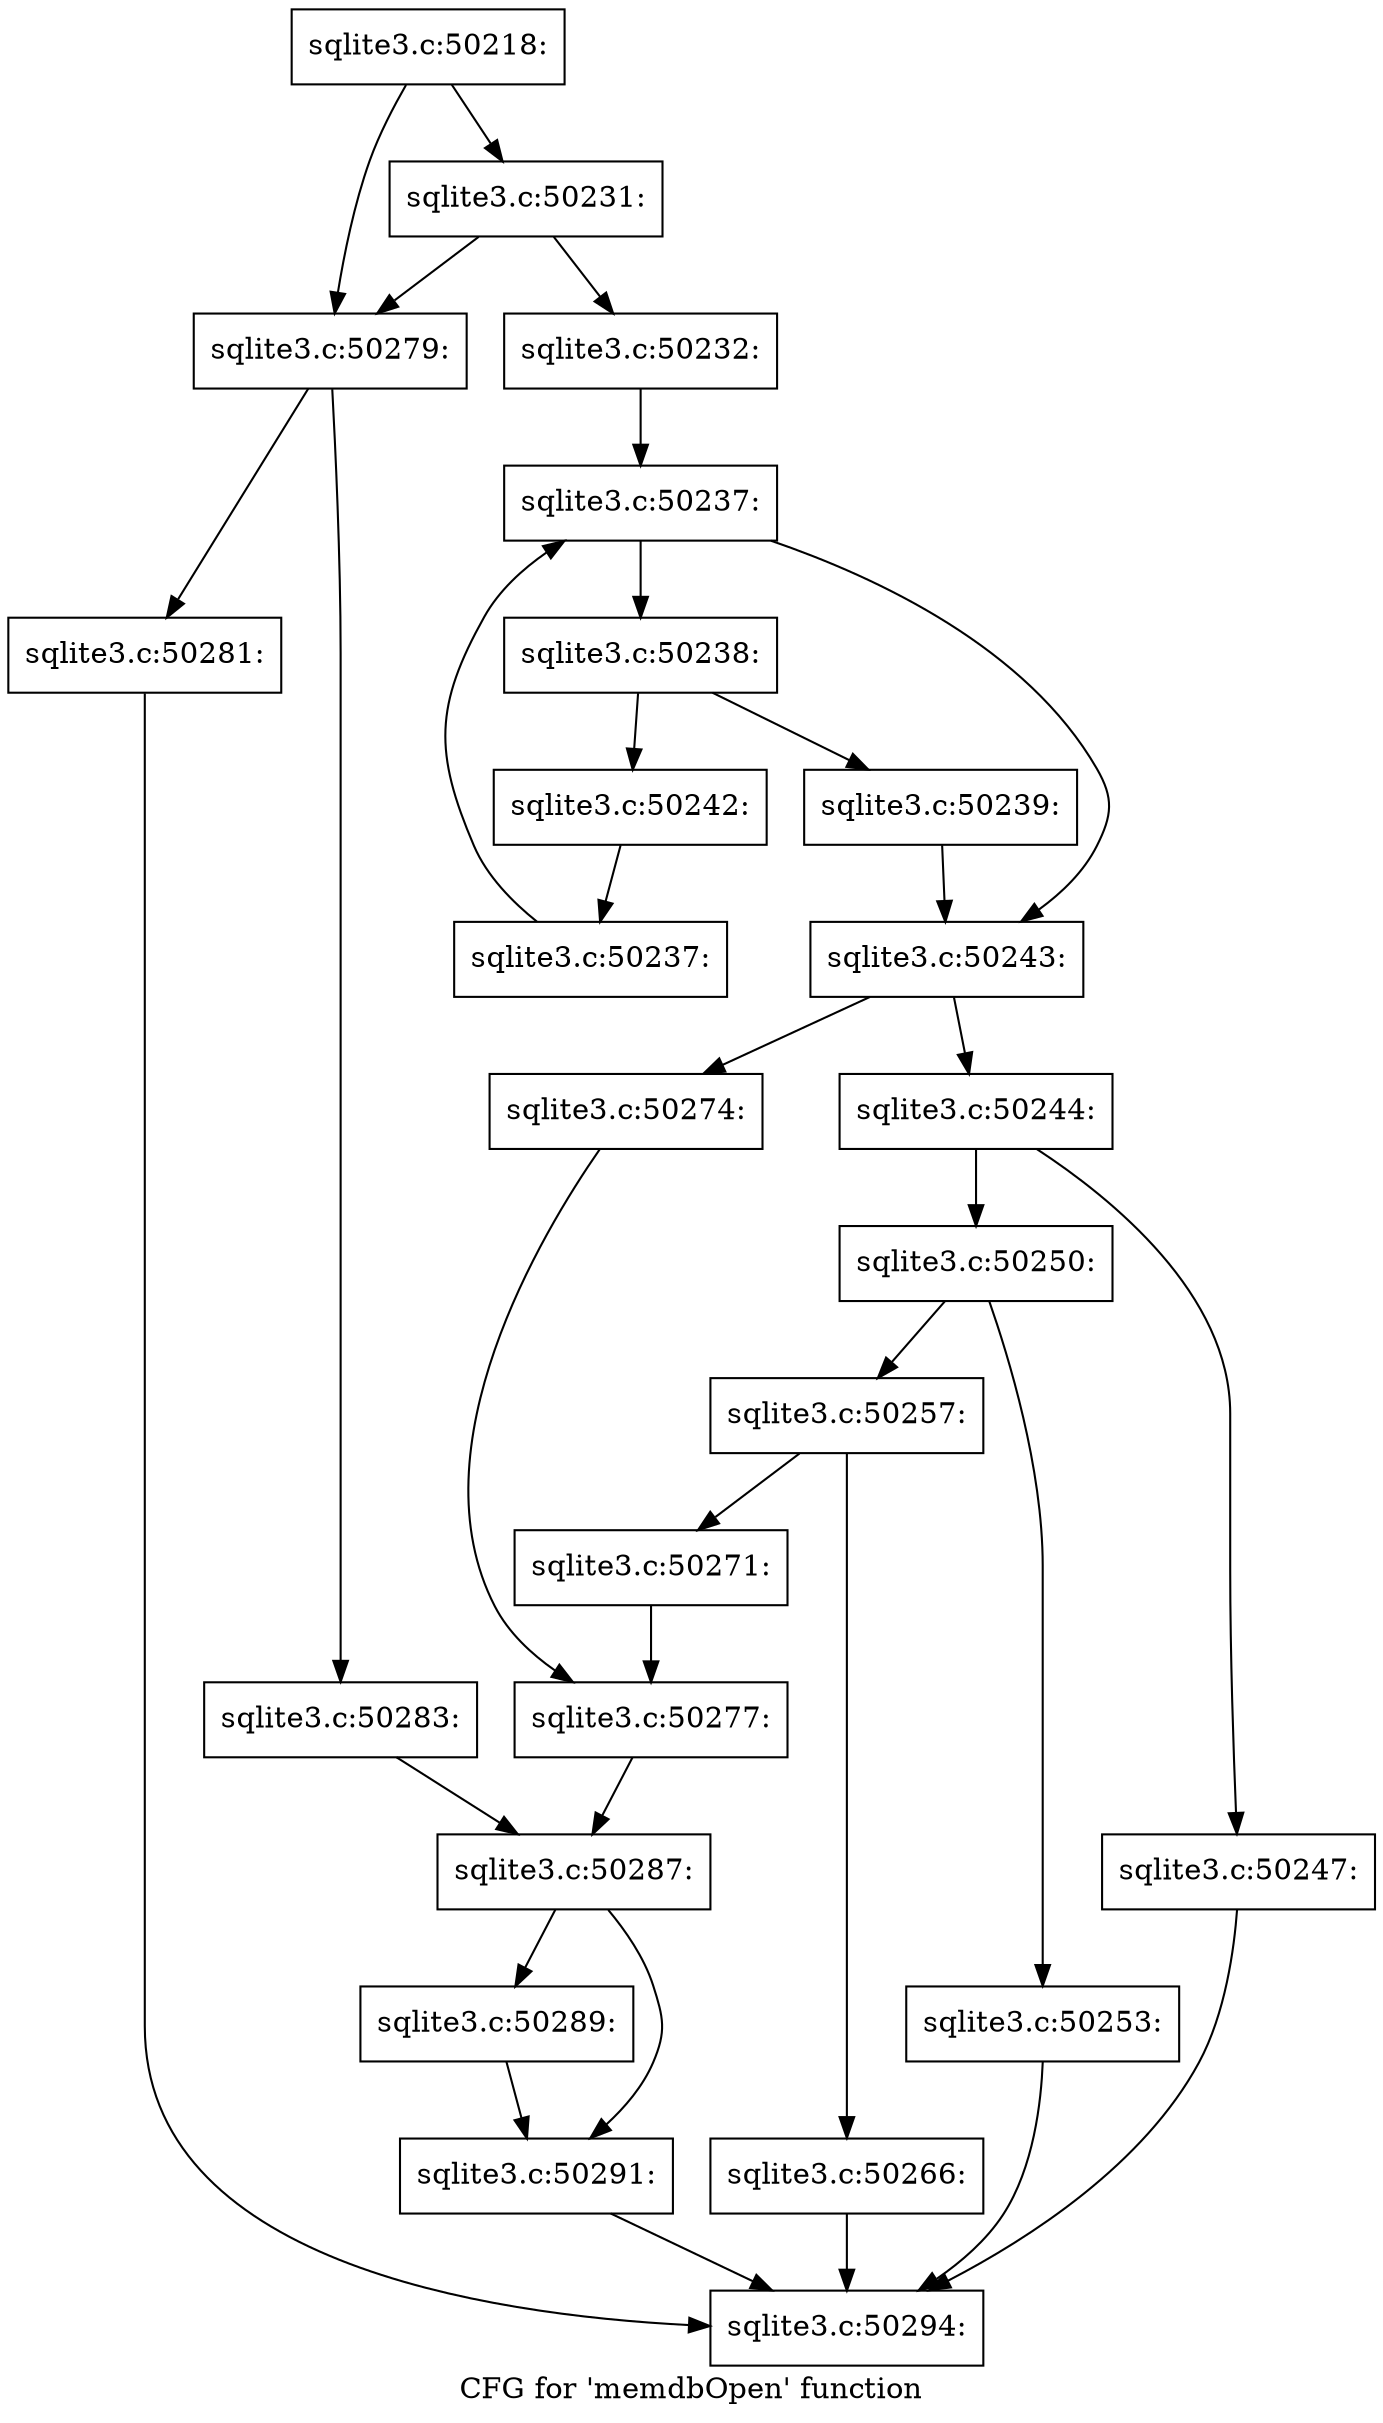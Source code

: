 digraph "CFG for 'memdbOpen' function" {
	label="CFG for 'memdbOpen' function";

	Node0x55c0f57aa720 [shape=record,label="{sqlite3.c:50218:}"];
	Node0x55c0f57aa720 -> Node0x55c0fa911830;
	Node0x55c0f57aa720 -> Node0x55c0fa9117e0;
	Node0x55c0fa911830 [shape=record,label="{sqlite3.c:50231:}"];
	Node0x55c0fa911830 -> Node0x55c0fa911740;
	Node0x55c0fa911830 -> Node0x55c0fa9117e0;
	Node0x55c0fa911740 [shape=record,label="{sqlite3.c:50232:}"];
	Node0x55c0fa911740 -> Node0x55c0fa912a10;
	Node0x55c0fa912a10 [shape=record,label="{sqlite3.c:50237:}"];
	Node0x55c0fa912a10 -> Node0x55c0fa912c30;
	Node0x55c0fa912a10 -> Node0x55c0fa9128a0;
	Node0x55c0fa912c30 [shape=record,label="{sqlite3.c:50238:}"];
	Node0x55c0fa912c30 -> Node0x55c0fa9130e0;
	Node0x55c0fa912c30 -> Node0x55c0fa913130;
	Node0x55c0fa9130e0 [shape=record,label="{sqlite3.c:50239:}"];
	Node0x55c0fa9130e0 -> Node0x55c0fa9128a0;
	Node0x55c0fa913130 [shape=record,label="{sqlite3.c:50242:}"];
	Node0x55c0fa913130 -> Node0x55c0fa912ba0;
	Node0x55c0fa912ba0 [shape=record,label="{sqlite3.c:50237:}"];
	Node0x55c0fa912ba0 -> Node0x55c0fa912a10;
	Node0x55c0fa9128a0 [shape=record,label="{sqlite3.c:50243:}"];
	Node0x55c0fa9128a0 -> Node0x55c0fa914350;
	Node0x55c0fa9128a0 -> Node0x55c0fa9143f0;
	Node0x55c0fa914350 [shape=record,label="{sqlite3.c:50244:}"];
	Node0x55c0fa914350 -> Node0x55c0fa914f30;
	Node0x55c0fa914350 -> Node0x55c0fa914f80;
	Node0x55c0fa914f30 [shape=record,label="{sqlite3.c:50247:}"];
	Node0x55c0fa914f30 -> Node0x55c0f57aa6d0;
	Node0x55c0fa914f80 [shape=record,label="{sqlite3.c:50250:}"];
	Node0x55c0fa914f80 -> Node0x55c0fa915d60;
	Node0x55c0fa914f80 -> Node0x55c0fa915db0;
	Node0x55c0fa915d60 [shape=record,label="{sqlite3.c:50253:}"];
	Node0x55c0fa915d60 -> Node0x55c0f57aa6d0;
	Node0x55c0fa915db0 [shape=record,label="{sqlite3.c:50257:}"];
	Node0x55c0fa915db0 -> Node0x55c0fa9183d0;
	Node0x55c0fa915db0 -> Node0x55c0fa918420;
	Node0x55c0fa9183d0 [shape=record,label="{sqlite3.c:50266:}"];
	Node0x55c0fa9183d0 -> Node0x55c0f57aa6d0;
	Node0x55c0fa918420 [shape=record,label="{sqlite3.c:50271:}"];
	Node0x55c0fa918420 -> Node0x55c0fa9143a0;
	Node0x55c0fa9143f0 [shape=record,label="{sqlite3.c:50274:}"];
	Node0x55c0fa9143f0 -> Node0x55c0fa9143a0;
	Node0x55c0fa9143a0 [shape=record,label="{sqlite3.c:50277:}"];
	Node0x55c0fa9143a0 -> Node0x55c0fa911790;
	Node0x55c0fa9117e0 [shape=record,label="{sqlite3.c:50279:}"];
	Node0x55c0fa9117e0 -> Node0x55c0fa91a080;
	Node0x55c0fa9117e0 -> Node0x55c0fa91a0d0;
	Node0x55c0fa91a080 [shape=record,label="{sqlite3.c:50281:}"];
	Node0x55c0fa91a080 -> Node0x55c0f57aa6d0;
	Node0x55c0fa91a0d0 [shape=record,label="{sqlite3.c:50283:}"];
	Node0x55c0fa91a0d0 -> Node0x55c0fa911790;
	Node0x55c0fa911790 [shape=record,label="{sqlite3.c:50287:}"];
	Node0x55c0fa911790 -> Node0x55c0fa91b2f0;
	Node0x55c0fa911790 -> Node0x55c0fa91b340;
	Node0x55c0fa91b2f0 [shape=record,label="{sqlite3.c:50289:}"];
	Node0x55c0fa91b2f0 -> Node0x55c0fa91b340;
	Node0x55c0fa91b340 [shape=record,label="{sqlite3.c:50291:}"];
	Node0x55c0fa91b340 -> Node0x55c0f57aa6d0;
	Node0x55c0f57aa6d0 [shape=record,label="{sqlite3.c:50294:}"];
}
